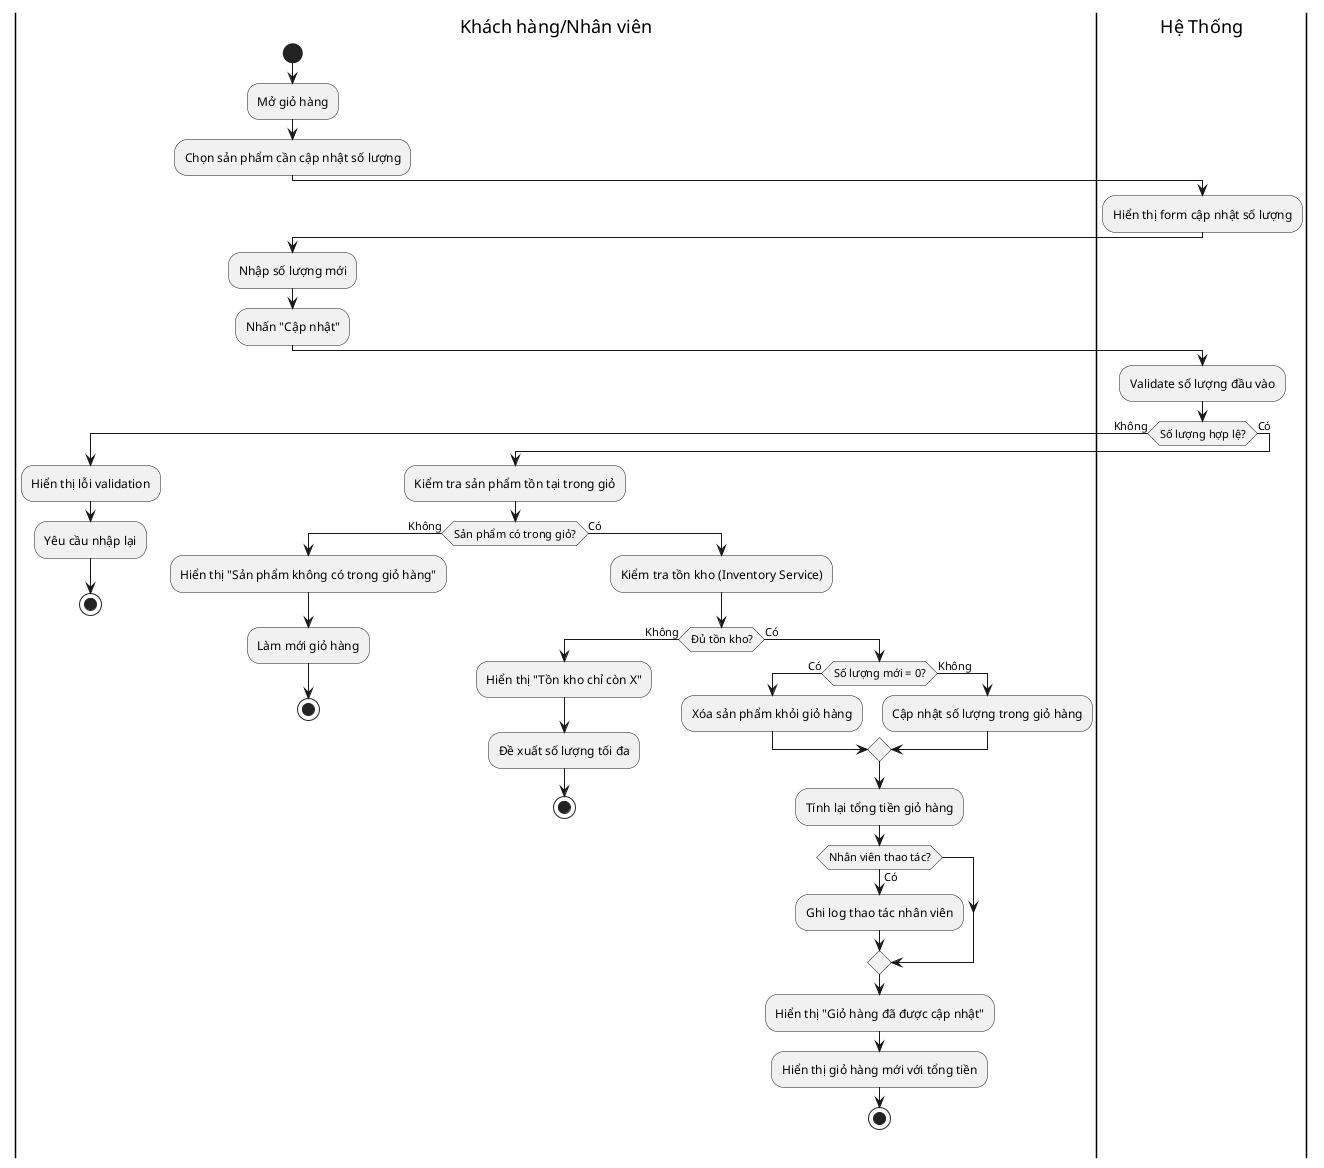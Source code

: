 @startuml cap-nhat-gio-hang
' skinparam swimlaneWidth same
' skinparam swimlaneWrapTitle false
' skinparam activity {
'   BackgroundColor LightBlue
'   BorderColor Black
'   FontName Arial
' }

|Khách hàng/Nhân viên|
start
:Mở giỏ hàng;
:Chọn sản phẩm cần cập nhật số lượng;
|Hệ Thống|
:Hiển thị form cập nhật số lượng;
|Khách hàng/Nhân viên|
:Nhập số lượng mới;
:Nhấn "Cập nhật";
|Hệ Thống|
:Validate số lượng đầu vào;
if (Số lượng hợp lệ?) then (Không)
  |Khách hàng/Nhân viên|
  :Hiển thị lỗi validation;
  :Yêu cầu nhập lại;
  stop
else (Có)
  :Kiểm tra sản phẩm tồn tại trong giỏ;
  if (Sản phẩm có trong giỏ?) then (Không)
    |Khách hàng/Nhân viên|
    :Hiển thị "Sản phẩm không có trong giỏ hàng";
    :Làm mới giỏ hàng;
    stop
  else (Có)
    :Kiểm tra tồn kho (Inventory Service);
    if (Đủ tồn kho?) then (Không)
      |Khách hàng/Nhân viên|
      :Hiển thị "Tồn kho chỉ còn X";
      :Đề xuất số lượng tối đa;
      stop
    else (Có)
      if (Số lượng mới = 0?) then (Có)
        :Xóa sản phẩm khỏi giỏ hàng;
      else (Không)
        :Cập nhật số lượng trong giỏ hàng;
      endif
      :Tính lại tổng tiền giỏ hàng;
      if (Nhân viên thao tác?) then (Có)
        :Ghi log thao tác nhân viên;
      endif
      |Khách hàng/Nhân viên|
      :Hiển thị "Giỏ hàng đã được cập nhật";
      :Hiển thị giỏ hàng mới với tổng tiền;
      stop
    endif
  endif
endif
@enduml